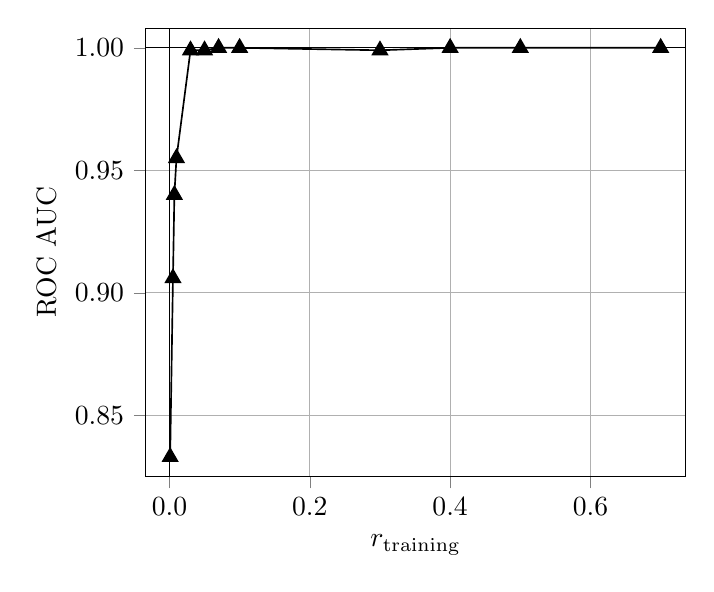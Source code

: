 % This file was created by matplotlib2tikz v0.6.18.
\begin{tikzpicture}

\begin{axis}[
tick align=outside,
tick pos=left,
x grid style={white!69.02!black},
xlabel={$r_\text{training}$},
xmajorgrids,
xmin=-0.034, xmax=0.735,
xtick={-0.2,0,0.2,0.4,0.6,0.8},
xticklabels={$-0.2$,$0.0$,$0.2$,$0.4$,$0.6$,$0.8$},
y grid style={white!69.02!black},
ylabel={ROC AUC},
ymajorgrids,
ymin=0.825, ymax=1.008,
ytick={0.8,0.85,0.9,0.95,1,1.05},
yticklabels={$0.80$,$0.85$,$0.90$,$0.95$,$1.00$,$1.05$}
]
\addplot [semithick, black, mark=triangle*, mark size=3, mark options={solid}, forget plot]
table [row sep=\\]{%
0.001	0.833 \\
0.005	0.906 \\
0.007	0.94 \\
0.01	0.955 \\
0.03	0.999 \\
0.05	0.999 \\
0.07	1.0 \\
0.1	1.0 \\
0.3	0.999 \\
0.4	1.0 \\
0.5	1.0 \\
0.7	1.0 \\
};
\path [draw=black, fill opacity=0] (axis cs:0,0.825)
--(axis cs:0,1.008);

\path [draw=black, fill opacity=0] (axis cs:1,0.825)
--(axis cs:1,1.008);

\path [draw=black, fill opacity=0] (axis cs:-0.034,0)
--(axis cs:0.735,0);

\path [draw=black, fill opacity=0] (axis cs:-0.034,1)
--(axis cs:0.735,1);

\end{axis}

\end{tikzpicture}